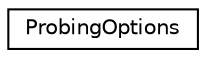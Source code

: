 digraph "Graphical Class Hierarchy"
{
 // LATEX_PDF_SIZE
  edge [fontname="Helvetica",fontsize="10",labelfontname="Helvetica",labelfontsize="10"];
  node [fontname="Helvetica",fontsize="10",shape=record];
  rankdir="LR";
  Node0 [label="ProbingOptions",height=0.2,width=0.4,color="black", fillcolor="white", style="filled",URL="$structoperations__research_1_1sat_1_1_probing_options.html",tooltip=" "];
}
